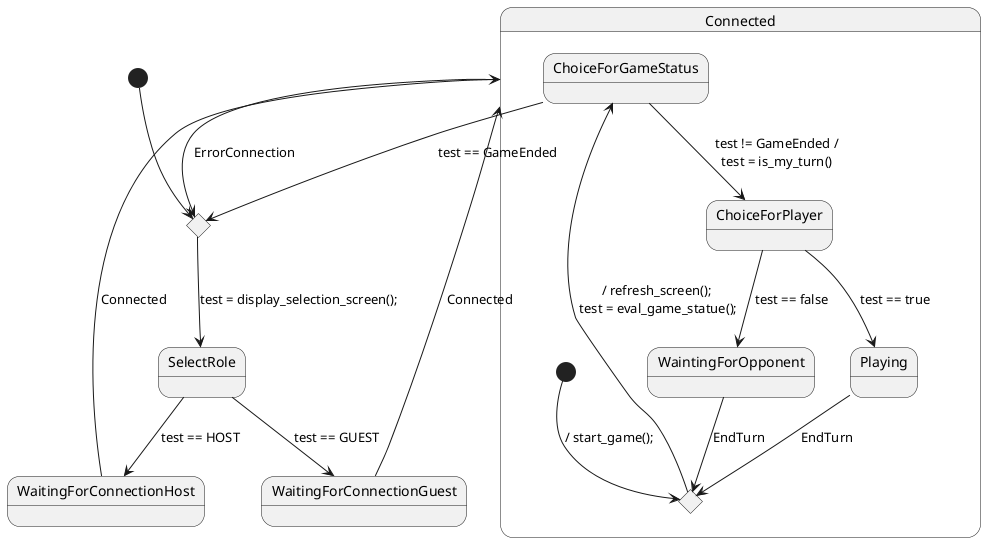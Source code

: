 @startuml StateMachine

state "SelectRole" as select_role
state "WaitingForConnectionHost" as waiting_for_fonnection_host
state "WaitingForConnectionGuest" as waiting_for_connection_guest
state fusionStart <<choice>>

state "Connected" as connected {
    state "ChoiceForGameStatus" as choice_for_game_status
    state "ChoiceForPlayer" as choice_for_player
    state "Playing" as playing
    state "WaintingForOpponent" as wainting_for_opponent
    state fusion <<choice>>

    [*] --> fusion  : / start_game();

    fusion --> choice_for_game_status : / refresh_screen();\n test = eval_game_statue();

    choice_for_game_status --> choice_for_player : test != GameEnded /\ntest = is_my_turn()
    choice_for_game_status --> fusionStart : test == GameEnded

    choice_for_player --> playing : test == true
    choice_for_player --> wainting_for_opponent : test == false

    playing --> fusion : EndTurn

    wainting_for_opponent --> fusion : EndTurn
}


[*] --> fusionStart

fusionStart --> select_role : test = display_selection_screen();

select_role --> waiting_for_connection_guest : test == GUEST
select_role --> waiting_for_fonnection_host : test == HOST

waiting_for_fonnection_host --> connected : Connected

waiting_for_connection_guest --> connected : Connected

connected --> fusionStart : ErrorConnection

@enduml
